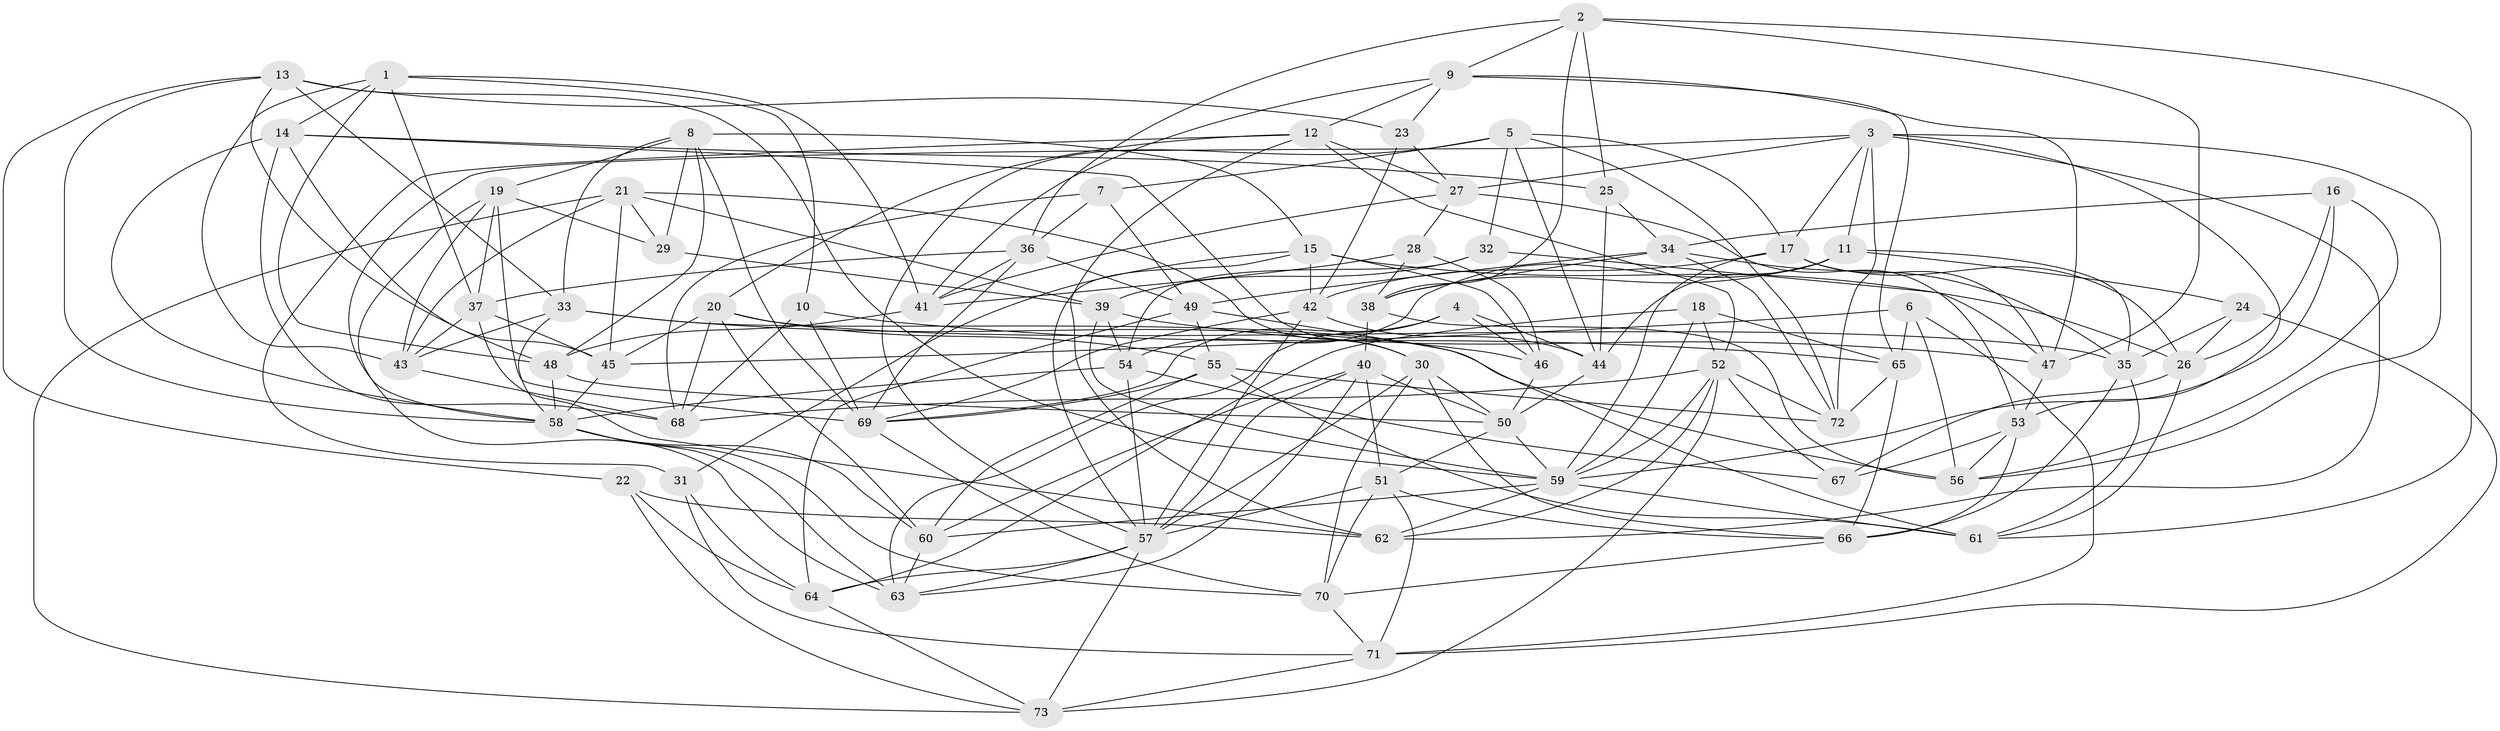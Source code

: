 // original degree distribution, {4: 1.0}
// Generated by graph-tools (version 1.1) at 2025/50/03/09/25 03:50:54]
// undirected, 73 vertices, 213 edges
graph export_dot {
graph [start="1"]
  node [color=gray90,style=filled];
  1;
  2;
  3;
  4;
  5;
  6;
  7;
  8;
  9;
  10;
  11;
  12;
  13;
  14;
  15;
  16;
  17;
  18;
  19;
  20;
  21;
  22;
  23;
  24;
  25;
  26;
  27;
  28;
  29;
  30;
  31;
  32;
  33;
  34;
  35;
  36;
  37;
  38;
  39;
  40;
  41;
  42;
  43;
  44;
  45;
  46;
  47;
  48;
  49;
  50;
  51;
  52;
  53;
  54;
  55;
  56;
  57;
  58;
  59;
  60;
  61;
  62;
  63;
  64;
  65;
  66;
  67;
  68;
  69;
  70;
  71;
  72;
  73;
  1 -- 10 [weight=1.0];
  1 -- 14 [weight=1.0];
  1 -- 37 [weight=1.0];
  1 -- 41 [weight=1.0];
  1 -- 43 [weight=1.0];
  1 -- 48 [weight=1.0];
  2 -- 9 [weight=1.0];
  2 -- 25 [weight=1.0];
  2 -- 36 [weight=1.0];
  2 -- 38 [weight=1.0];
  2 -- 47 [weight=1.0];
  2 -- 61 [weight=1.0];
  3 -- 11 [weight=1.0];
  3 -- 17 [weight=1.0];
  3 -- 27 [weight=1.0];
  3 -- 53 [weight=1.0];
  3 -- 56 [weight=1.0];
  3 -- 58 [weight=1.0];
  3 -- 62 [weight=1.0];
  3 -- 72 [weight=1.0];
  4 -- 44 [weight=1.0];
  4 -- 46 [weight=1.0];
  4 -- 63 [weight=1.0];
  4 -- 69 [weight=1.0];
  5 -- 7 [weight=1.0];
  5 -- 17 [weight=1.0];
  5 -- 32 [weight=1.0];
  5 -- 44 [weight=1.0];
  5 -- 57 [weight=1.0];
  5 -- 72 [weight=1.0];
  6 -- 45 [weight=1.0];
  6 -- 56 [weight=1.0];
  6 -- 65 [weight=1.0];
  6 -- 71 [weight=1.0];
  7 -- 36 [weight=1.0];
  7 -- 49 [weight=1.0];
  7 -- 68 [weight=1.0];
  8 -- 15 [weight=1.0];
  8 -- 19 [weight=1.0];
  8 -- 29 [weight=1.0];
  8 -- 33 [weight=1.0];
  8 -- 48 [weight=1.0];
  8 -- 69 [weight=1.0];
  9 -- 12 [weight=1.0];
  9 -- 23 [weight=1.0];
  9 -- 41 [weight=1.0];
  9 -- 47 [weight=1.0];
  9 -- 65 [weight=1.0];
  10 -- 65 [weight=1.0];
  10 -- 68 [weight=1.0];
  10 -- 69 [weight=1.0];
  11 -- 24 [weight=1.0];
  11 -- 35 [weight=1.0];
  11 -- 38 [weight=1.0];
  11 -- 44 [weight=1.0];
  11 -- 54 [weight=1.0];
  12 -- 20 [weight=1.0];
  12 -- 27 [weight=1.0];
  12 -- 31 [weight=1.0];
  12 -- 52 [weight=1.0];
  12 -- 62 [weight=1.0];
  13 -- 22 [weight=1.0];
  13 -- 23 [weight=1.0];
  13 -- 33 [weight=1.0];
  13 -- 48 [weight=1.0];
  13 -- 58 [weight=1.0];
  13 -- 59 [weight=1.0];
  14 -- 25 [weight=1.0];
  14 -- 30 [weight=1.0];
  14 -- 45 [weight=1.0];
  14 -- 58 [weight=1.0];
  14 -- 68 [weight=1.0];
  15 -- 26 [weight=1.0];
  15 -- 31 [weight=1.0];
  15 -- 42 [weight=1.0];
  15 -- 46 [weight=1.0];
  15 -- 57 [weight=1.0];
  16 -- 26 [weight=1.0];
  16 -- 34 [weight=1.0];
  16 -- 56 [weight=1.0];
  16 -- 59 [weight=1.0];
  17 -- 26 [weight=1.0];
  17 -- 42 [weight=1.0];
  17 -- 47 [weight=1.0];
  17 -- 59 [weight=1.0];
  18 -- 52 [weight=1.0];
  18 -- 59 [weight=1.0];
  18 -- 64 [weight=1.0];
  18 -- 65 [weight=1.0];
  19 -- 29 [weight=1.0];
  19 -- 37 [weight=1.0];
  19 -- 43 [weight=1.0];
  19 -- 63 [weight=1.0];
  19 -- 69 [weight=1.0];
  20 -- 35 [weight=1.0];
  20 -- 45 [weight=1.0];
  20 -- 55 [weight=1.0];
  20 -- 60 [weight=1.0];
  20 -- 68 [weight=1.0];
  21 -- 29 [weight=1.0];
  21 -- 30 [weight=1.0];
  21 -- 39 [weight=1.0];
  21 -- 43 [weight=1.0];
  21 -- 45 [weight=1.0];
  21 -- 73 [weight=1.0];
  22 -- 62 [weight=1.0];
  22 -- 64 [weight=1.0];
  22 -- 73 [weight=1.0];
  23 -- 27 [weight=1.0];
  23 -- 42 [weight=1.0];
  24 -- 26 [weight=1.0];
  24 -- 35 [weight=1.0];
  24 -- 71 [weight=1.0];
  25 -- 34 [weight=1.0];
  25 -- 44 [weight=1.0];
  26 -- 61 [weight=1.0];
  26 -- 67 [weight=1.0];
  27 -- 28 [weight=1.0];
  27 -- 41 [weight=1.0];
  27 -- 53 [weight=1.0];
  28 -- 38 [weight=1.0];
  28 -- 41 [weight=1.0];
  28 -- 46 [weight=1.0];
  29 -- 39 [weight=1.0];
  30 -- 50 [weight=1.0];
  30 -- 57 [weight=1.0];
  30 -- 66 [weight=1.0];
  30 -- 70 [weight=1.0];
  31 -- 64 [weight=1.0];
  31 -- 71 [weight=1.0];
  32 -- 39 [weight=1.0];
  32 -- 47 [weight=1.0];
  32 -- 54 [weight=1.0];
  33 -- 43 [weight=1.0];
  33 -- 46 [weight=1.0];
  33 -- 56 [weight=1.0];
  33 -- 58 [weight=1.0];
  34 -- 35 [weight=1.0];
  34 -- 38 [weight=1.0];
  34 -- 49 [weight=1.0];
  34 -- 72 [weight=1.0];
  35 -- 61 [weight=1.0];
  35 -- 66 [weight=1.0];
  36 -- 37 [weight=1.0];
  36 -- 41 [weight=1.0];
  36 -- 49 [weight=1.0];
  36 -- 69 [weight=1.0];
  37 -- 43 [weight=1.0];
  37 -- 45 [weight=1.0];
  37 -- 62 [weight=1.0];
  38 -- 40 [weight=1.0];
  38 -- 56 [weight=1.0];
  39 -- 47 [weight=1.0];
  39 -- 54 [weight=1.0];
  39 -- 59 [weight=1.0];
  40 -- 50 [weight=1.0];
  40 -- 51 [weight=1.0];
  40 -- 57 [weight=1.0];
  40 -- 60 [weight=1.0];
  40 -- 63 [weight=1.0];
  41 -- 48 [weight=1.0];
  42 -- 44 [weight=1.0];
  42 -- 57 [weight=1.0];
  42 -- 69 [weight=1.0];
  43 -- 68 [weight=1.0];
  44 -- 50 [weight=1.0];
  45 -- 58 [weight=1.0];
  46 -- 50 [weight=2.0];
  47 -- 53 [weight=1.0];
  48 -- 50 [weight=1.0];
  48 -- 58 [weight=1.0];
  49 -- 55 [weight=1.0];
  49 -- 61 [weight=1.0];
  49 -- 64 [weight=1.0];
  50 -- 51 [weight=1.0];
  50 -- 59 [weight=1.0];
  51 -- 57 [weight=1.0];
  51 -- 66 [weight=1.0];
  51 -- 70 [weight=1.0];
  51 -- 71 [weight=1.0];
  52 -- 59 [weight=1.0];
  52 -- 62 [weight=1.0];
  52 -- 67 [weight=1.0];
  52 -- 68 [weight=1.0];
  52 -- 72 [weight=1.0];
  52 -- 73 [weight=1.0];
  53 -- 56 [weight=1.0];
  53 -- 66 [weight=1.0];
  53 -- 67 [weight=1.0];
  54 -- 57 [weight=1.0];
  54 -- 58 [weight=1.0];
  54 -- 67 [weight=1.0];
  55 -- 60 [weight=1.0];
  55 -- 61 [weight=1.0];
  55 -- 69 [weight=1.0];
  55 -- 72 [weight=1.0];
  57 -- 63 [weight=1.0];
  57 -- 64 [weight=1.0];
  57 -- 73 [weight=1.0];
  58 -- 60 [weight=1.0];
  58 -- 63 [weight=1.0];
  58 -- 70 [weight=1.0];
  59 -- 60 [weight=1.0];
  59 -- 61 [weight=1.0];
  59 -- 62 [weight=1.0];
  60 -- 63 [weight=1.0];
  64 -- 73 [weight=1.0];
  65 -- 66 [weight=1.0];
  65 -- 72 [weight=1.0];
  66 -- 70 [weight=1.0];
  69 -- 70 [weight=1.0];
  70 -- 71 [weight=1.0];
  71 -- 73 [weight=1.0];
}
